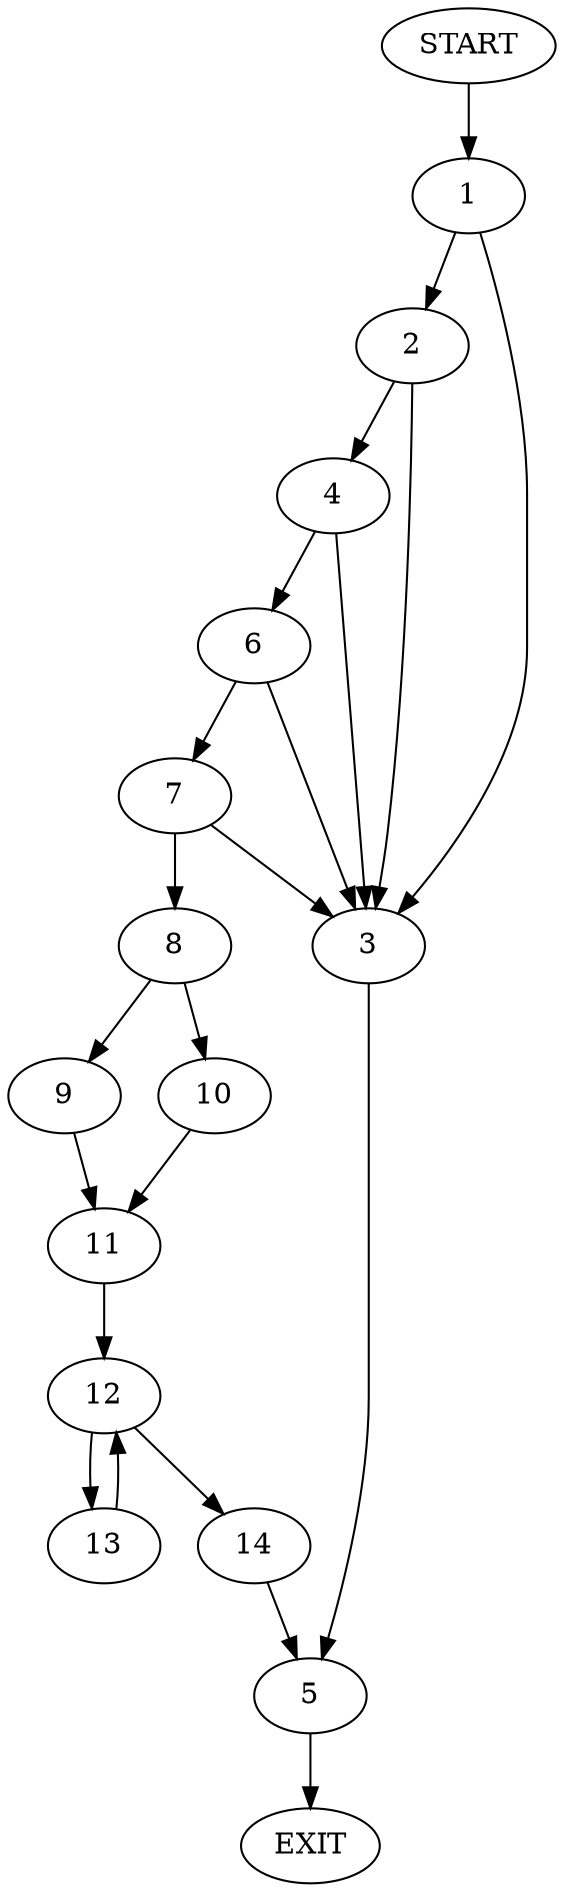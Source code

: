 digraph {
0 [label="START"]
15 [label="EXIT"]
0 -> 1
1 -> 2
1 -> 3
2 -> 4
2 -> 3
3 -> 5
4 -> 6
4 -> 3
6 -> 7
6 -> 3
7 -> 3
7 -> 8
8 -> 9
8 -> 10
10 -> 11
9 -> 11
11 -> 12
12 -> 13
12 -> 14
14 -> 5
13 -> 12
5 -> 15
}

